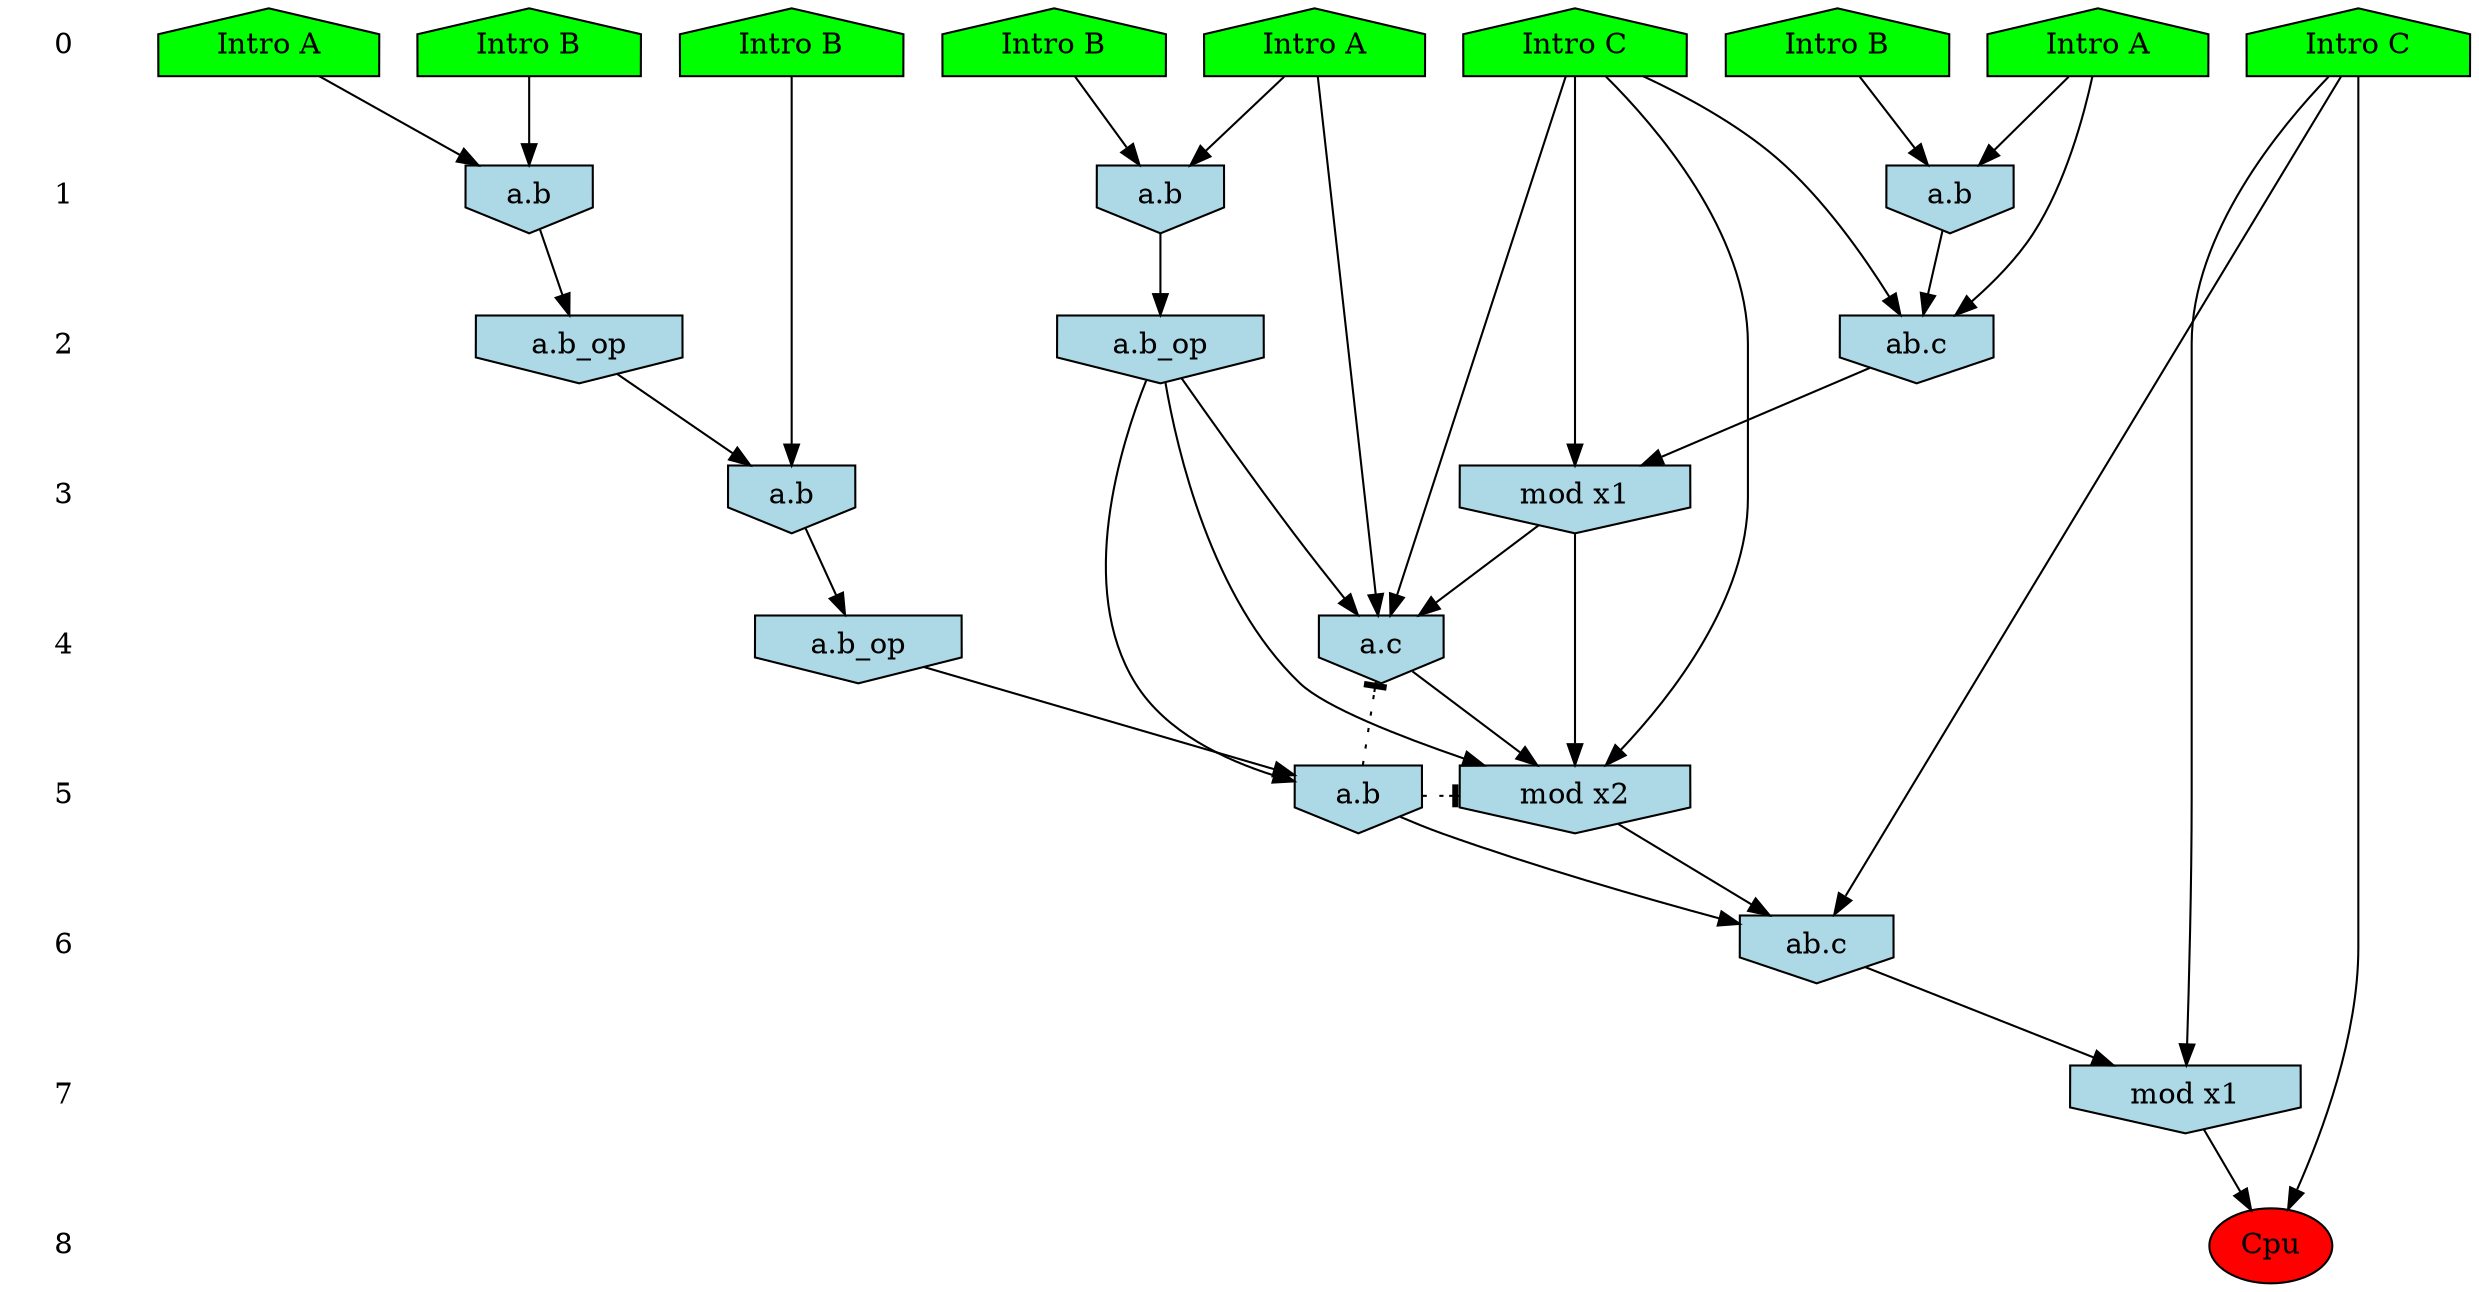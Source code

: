 /* Compression of 1 causal flows obtained in average at 1.344283E+01 t.u */
/* Compressed causal flows were: [2094] */
digraph G{
 ranksep=.5 ; 
{ rank = same ; "0" [shape=plaintext] ; node_1 [label ="Intro B", shape=house, style=filled, fillcolor=green] ;
node_2 [label ="Intro B", shape=house, style=filled, fillcolor=green] ;
node_3 [label ="Intro A", shape=house, style=filled, fillcolor=green] ;
node_4 [label ="Intro B", shape=house, style=filled, fillcolor=green] ;
node_5 [label ="Intro A", shape=house, style=filled, fillcolor=green] ;
node_6 [label ="Intro A", shape=house, style=filled, fillcolor=green] ;
node_7 [label ="Intro B", shape=house, style=filled, fillcolor=green] ;
node_8 [label ="Intro C", shape=house, style=filled, fillcolor=green] ;
node_9 [label ="Intro C", shape=house, style=filled, fillcolor=green] ;
}
{ rank = same ; "1" [shape=plaintext] ; node_10 [label="a.b", shape=invhouse, style=filled, fillcolor = lightblue] ;
node_11 [label="a.b", shape=invhouse, style=filled, fillcolor = lightblue] ;
node_16 [label="a.b", shape=invhouse, style=filled, fillcolor = lightblue] ;
}
{ rank = same ; "2" [shape=plaintext] ; node_12 [label="a.b_op", shape=invhouse, style=filled, fillcolor = lightblue] ;
node_13 [label="ab.c", shape=invhouse, style=filled, fillcolor = lightblue] ;
node_18 [label="a.b_op", shape=invhouse, style=filled, fillcolor = lightblue] ;
}
{ rank = same ; "3" [shape=plaintext] ; node_14 [label="mod x1", shape=invhouse, style=filled, fillcolor = lightblue] ;
node_15 [label="a.b", shape=invhouse, style=filled, fillcolor = lightblue] ;
}
{ rank = same ; "4" [shape=plaintext] ; node_17 [label="a.b_op", shape=invhouse, style=filled, fillcolor = lightblue] ;
node_19 [label="a.c", shape=invhouse, style=filled, fillcolor = lightblue] ;
}
{ rank = same ; "5" [shape=plaintext] ; node_20 [label="mod x2", shape=invhouse, style=filled, fillcolor = lightblue] ;
node_21 [label="a.b", shape=invhouse, style=filled, fillcolor = lightblue] ;
}
{ rank = same ; "6" [shape=plaintext] ; node_22 [label="ab.c", shape=invhouse, style=filled, fillcolor = lightblue] ;
}
{ rank = same ; "7" [shape=plaintext] ; node_23 [label="mod x1", shape=invhouse, style=filled, fillcolor = lightblue] ;
}
{ rank = same ; "8" [shape=plaintext] ; node_24 [label ="Cpu", style=filled, fillcolor=red] ;
}
"0" -> "1" [style="invis"]; 
"1" -> "2" [style="invis"]; 
"2" -> "3" [style="invis"]; 
"3" -> "4" [style="invis"]; 
"4" -> "5" [style="invis"]; 
"5" -> "6" [style="invis"]; 
"6" -> "7" [style="invis"]; 
"7" -> "8" [style="invis"]; 
node_2 -> node_10
node_5 -> node_10
node_3 -> node_11
node_7 -> node_11
node_11 -> node_12
node_5 -> node_13
node_8 -> node_13
node_10 -> node_13
node_8 -> node_14
node_13 -> node_14
node_1 -> node_15
node_12 -> node_15
node_4 -> node_16
node_6 -> node_16
node_15 -> node_17
node_16 -> node_18
node_6 -> node_19
node_8 -> node_19
node_14 -> node_19
node_18 -> node_19
node_8 -> node_20
node_14 -> node_20
node_18 -> node_20
node_19 -> node_20
node_17 -> node_21
node_18 -> node_21
node_9 -> node_22
node_20 -> node_22
node_21 -> node_22
node_9 -> node_23
node_22 -> node_23
node_9 -> node_24
node_23 -> node_24
node_21 -> node_20 [style=dotted, arrowhead = tee] 
node_21 -> node_19 [style=dotted, arrowhead = tee] 
}
/*
 Dot generation time: 0.000106
*/